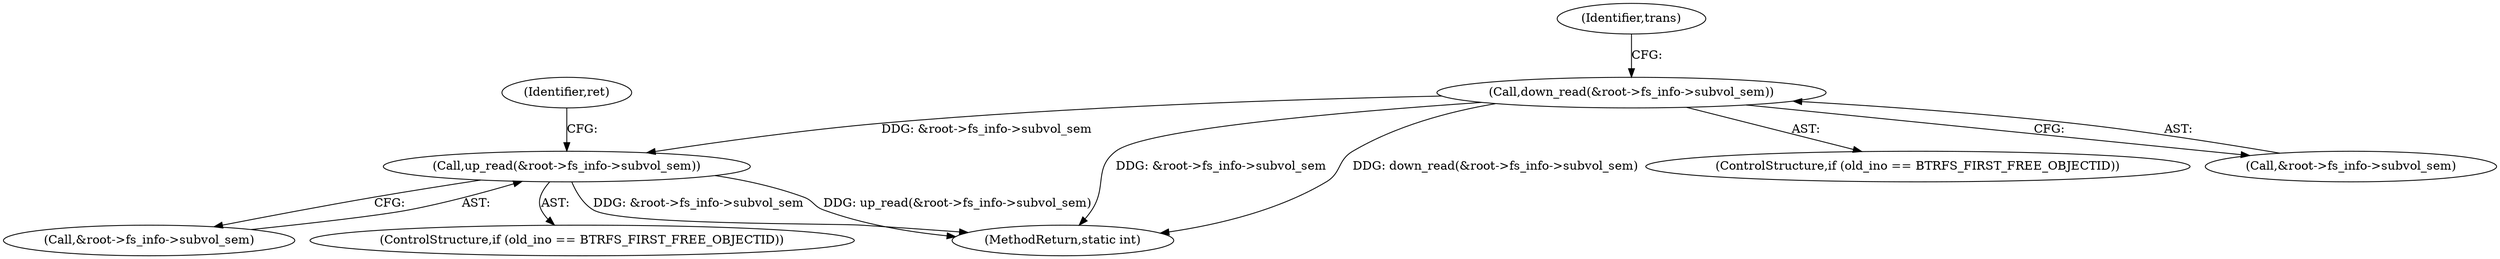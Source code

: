 digraph "0_linux_9c52057c698fb96f8f07e7a4bcf4801a092bda89_0@API" {
"1000631" [label="(Call,up_read(&root->fs_info->subvol_sem))"];
"1000273" [label="(Call,down_read(&root->fs_info->subvol_sem))"];
"1000281" [label="(Identifier,trans)"];
"1000273" [label="(Call,down_read(&root->fs_info->subvol_sem))"];
"1000632" [label="(Call,&root->fs_info->subvol_sem)"];
"1000269" [label="(ControlStructure,if (old_ino == BTRFS_FIRST_FREE_OBJECTID))"];
"1000627" [label="(ControlStructure,if (old_ino == BTRFS_FIRST_FREE_OBJECTID))"];
"1000639" [label="(Identifier,ret)"];
"1000640" [label="(MethodReturn,static int)"];
"1000631" [label="(Call,up_read(&root->fs_info->subvol_sem))"];
"1000274" [label="(Call,&root->fs_info->subvol_sem)"];
"1000631" -> "1000627"  [label="AST: "];
"1000631" -> "1000632"  [label="CFG: "];
"1000632" -> "1000631"  [label="AST: "];
"1000639" -> "1000631"  [label="CFG: "];
"1000631" -> "1000640"  [label="DDG: &root->fs_info->subvol_sem"];
"1000631" -> "1000640"  [label="DDG: up_read(&root->fs_info->subvol_sem)"];
"1000273" -> "1000631"  [label="DDG: &root->fs_info->subvol_sem"];
"1000273" -> "1000269"  [label="AST: "];
"1000273" -> "1000274"  [label="CFG: "];
"1000274" -> "1000273"  [label="AST: "];
"1000281" -> "1000273"  [label="CFG: "];
"1000273" -> "1000640"  [label="DDG: &root->fs_info->subvol_sem"];
"1000273" -> "1000640"  [label="DDG: down_read(&root->fs_info->subvol_sem)"];
}
